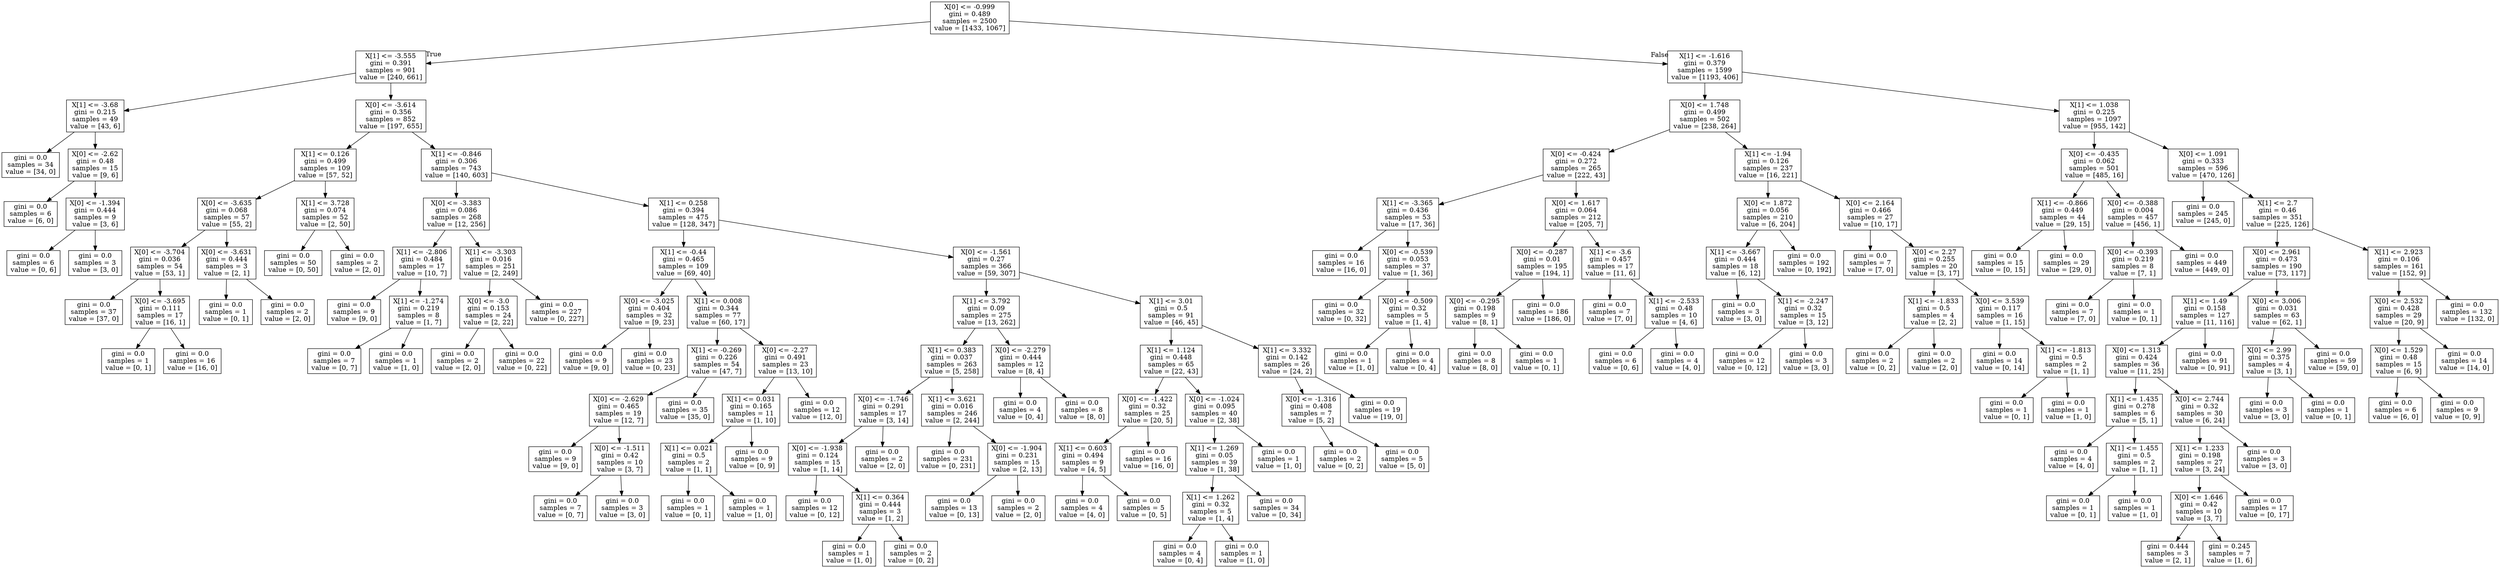 digraph Tree {
node [shape=box] ;
0 [label="X[0] <= -0.999\ngini = 0.489\nsamples = 2500\nvalue = [1433, 1067]"] ;
1 [label="X[1] <= -3.555\ngini = 0.391\nsamples = 901\nvalue = [240, 661]"] ;
0 -> 1 [labeldistance=2.5, labelangle=45, headlabel="True"] ;
2 [label="X[1] <= -3.68\ngini = 0.215\nsamples = 49\nvalue = [43, 6]"] ;
1 -> 2 ;
3 [label="gini = 0.0\nsamples = 34\nvalue = [34, 0]"] ;
2 -> 3 ;
4 [label="X[0] <= -2.62\ngini = 0.48\nsamples = 15\nvalue = [9, 6]"] ;
2 -> 4 ;
5 [label="gini = 0.0\nsamples = 6\nvalue = [6, 0]"] ;
4 -> 5 ;
6 [label="X[0] <= -1.394\ngini = 0.444\nsamples = 9\nvalue = [3, 6]"] ;
4 -> 6 ;
7 [label="gini = 0.0\nsamples = 6\nvalue = [0, 6]"] ;
6 -> 7 ;
8 [label="gini = 0.0\nsamples = 3\nvalue = [3, 0]"] ;
6 -> 8 ;
9 [label="X[0] <= -3.614\ngini = 0.356\nsamples = 852\nvalue = [197, 655]"] ;
1 -> 9 ;
10 [label="X[1] <= 0.126\ngini = 0.499\nsamples = 109\nvalue = [57, 52]"] ;
9 -> 10 ;
11 [label="X[0] <= -3.635\ngini = 0.068\nsamples = 57\nvalue = [55, 2]"] ;
10 -> 11 ;
12 [label="X[0] <= -3.704\ngini = 0.036\nsamples = 54\nvalue = [53, 1]"] ;
11 -> 12 ;
13 [label="gini = 0.0\nsamples = 37\nvalue = [37, 0]"] ;
12 -> 13 ;
14 [label="X[0] <= -3.695\ngini = 0.111\nsamples = 17\nvalue = [16, 1]"] ;
12 -> 14 ;
15 [label="gini = 0.0\nsamples = 1\nvalue = [0, 1]"] ;
14 -> 15 ;
16 [label="gini = 0.0\nsamples = 16\nvalue = [16, 0]"] ;
14 -> 16 ;
17 [label="X[0] <= -3.631\ngini = 0.444\nsamples = 3\nvalue = [2, 1]"] ;
11 -> 17 ;
18 [label="gini = 0.0\nsamples = 1\nvalue = [0, 1]"] ;
17 -> 18 ;
19 [label="gini = 0.0\nsamples = 2\nvalue = [2, 0]"] ;
17 -> 19 ;
20 [label="X[1] <= 3.728\ngini = 0.074\nsamples = 52\nvalue = [2, 50]"] ;
10 -> 20 ;
21 [label="gini = 0.0\nsamples = 50\nvalue = [0, 50]"] ;
20 -> 21 ;
22 [label="gini = 0.0\nsamples = 2\nvalue = [2, 0]"] ;
20 -> 22 ;
23 [label="X[1] <= -0.846\ngini = 0.306\nsamples = 743\nvalue = [140, 603]"] ;
9 -> 23 ;
24 [label="X[0] <= -3.383\ngini = 0.086\nsamples = 268\nvalue = [12, 256]"] ;
23 -> 24 ;
25 [label="X[1] <= -2.806\ngini = 0.484\nsamples = 17\nvalue = [10, 7]"] ;
24 -> 25 ;
26 [label="gini = 0.0\nsamples = 9\nvalue = [9, 0]"] ;
25 -> 26 ;
27 [label="X[1] <= -1.274\ngini = 0.219\nsamples = 8\nvalue = [1, 7]"] ;
25 -> 27 ;
28 [label="gini = 0.0\nsamples = 7\nvalue = [0, 7]"] ;
27 -> 28 ;
29 [label="gini = 0.0\nsamples = 1\nvalue = [1, 0]"] ;
27 -> 29 ;
30 [label="X[1] <= -3.303\ngini = 0.016\nsamples = 251\nvalue = [2, 249]"] ;
24 -> 30 ;
31 [label="X[0] <= -3.0\ngini = 0.153\nsamples = 24\nvalue = [2, 22]"] ;
30 -> 31 ;
32 [label="gini = 0.0\nsamples = 2\nvalue = [2, 0]"] ;
31 -> 32 ;
33 [label="gini = 0.0\nsamples = 22\nvalue = [0, 22]"] ;
31 -> 33 ;
34 [label="gini = 0.0\nsamples = 227\nvalue = [0, 227]"] ;
30 -> 34 ;
35 [label="X[1] <= 0.258\ngini = 0.394\nsamples = 475\nvalue = [128, 347]"] ;
23 -> 35 ;
36 [label="X[1] <= -0.44\ngini = 0.465\nsamples = 109\nvalue = [69, 40]"] ;
35 -> 36 ;
37 [label="X[0] <= -3.025\ngini = 0.404\nsamples = 32\nvalue = [9, 23]"] ;
36 -> 37 ;
38 [label="gini = 0.0\nsamples = 9\nvalue = [9, 0]"] ;
37 -> 38 ;
39 [label="gini = 0.0\nsamples = 23\nvalue = [0, 23]"] ;
37 -> 39 ;
40 [label="X[1] <= 0.008\ngini = 0.344\nsamples = 77\nvalue = [60, 17]"] ;
36 -> 40 ;
41 [label="X[1] <= -0.269\ngini = 0.226\nsamples = 54\nvalue = [47, 7]"] ;
40 -> 41 ;
42 [label="X[0] <= -2.629\ngini = 0.465\nsamples = 19\nvalue = [12, 7]"] ;
41 -> 42 ;
43 [label="gini = 0.0\nsamples = 9\nvalue = [9, 0]"] ;
42 -> 43 ;
44 [label="X[0] <= -1.511\ngini = 0.42\nsamples = 10\nvalue = [3, 7]"] ;
42 -> 44 ;
45 [label="gini = 0.0\nsamples = 7\nvalue = [0, 7]"] ;
44 -> 45 ;
46 [label="gini = 0.0\nsamples = 3\nvalue = [3, 0]"] ;
44 -> 46 ;
47 [label="gini = 0.0\nsamples = 35\nvalue = [35, 0]"] ;
41 -> 47 ;
48 [label="X[0] <= -2.27\ngini = 0.491\nsamples = 23\nvalue = [13, 10]"] ;
40 -> 48 ;
49 [label="X[1] <= 0.031\ngini = 0.165\nsamples = 11\nvalue = [1, 10]"] ;
48 -> 49 ;
50 [label="X[1] <= 0.021\ngini = 0.5\nsamples = 2\nvalue = [1, 1]"] ;
49 -> 50 ;
51 [label="gini = 0.0\nsamples = 1\nvalue = [0, 1]"] ;
50 -> 51 ;
52 [label="gini = 0.0\nsamples = 1\nvalue = [1, 0]"] ;
50 -> 52 ;
53 [label="gini = 0.0\nsamples = 9\nvalue = [0, 9]"] ;
49 -> 53 ;
54 [label="gini = 0.0\nsamples = 12\nvalue = [12, 0]"] ;
48 -> 54 ;
55 [label="X[0] <= -1.561\ngini = 0.27\nsamples = 366\nvalue = [59, 307]"] ;
35 -> 55 ;
56 [label="X[1] <= 3.792\ngini = 0.09\nsamples = 275\nvalue = [13, 262]"] ;
55 -> 56 ;
57 [label="X[1] <= 0.383\ngini = 0.037\nsamples = 263\nvalue = [5, 258]"] ;
56 -> 57 ;
58 [label="X[0] <= -1.746\ngini = 0.291\nsamples = 17\nvalue = [3, 14]"] ;
57 -> 58 ;
59 [label="X[0] <= -1.938\ngini = 0.124\nsamples = 15\nvalue = [1, 14]"] ;
58 -> 59 ;
60 [label="gini = 0.0\nsamples = 12\nvalue = [0, 12]"] ;
59 -> 60 ;
61 [label="X[1] <= 0.364\ngini = 0.444\nsamples = 3\nvalue = [1, 2]"] ;
59 -> 61 ;
62 [label="gini = 0.0\nsamples = 1\nvalue = [1, 0]"] ;
61 -> 62 ;
63 [label="gini = 0.0\nsamples = 2\nvalue = [0, 2]"] ;
61 -> 63 ;
64 [label="gini = 0.0\nsamples = 2\nvalue = [2, 0]"] ;
58 -> 64 ;
65 [label="X[1] <= 3.621\ngini = 0.016\nsamples = 246\nvalue = [2, 244]"] ;
57 -> 65 ;
66 [label="gini = 0.0\nsamples = 231\nvalue = [0, 231]"] ;
65 -> 66 ;
67 [label="X[0] <= -1.904\ngini = 0.231\nsamples = 15\nvalue = [2, 13]"] ;
65 -> 67 ;
68 [label="gini = 0.0\nsamples = 13\nvalue = [0, 13]"] ;
67 -> 68 ;
69 [label="gini = 0.0\nsamples = 2\nvalue = [2, 0]"] ;
67 -> 69 ;
70 [label="X[0] <= -2.279\ngini = 0.444\nsamples = 12\nvalue = [8, 4]"] ;
56 -> 70 ;
71 [label="gini = 0.0\nsamples = 4\nvalue = [0, 4]"] ;
70 -> 71 ;
72 [label="gini = 0.0\nsamples = 8\nvalue = [8, 0]"] ;
70 -> 72 ;
73 [label="X[1] <= 3.01\ngini = 0.5\nsamples = 91\nvalue = [46, 45]"] ;
55 -> 73 ;
74 [label="X[1] <= 1.124\ngini = 0.448\nsamples = 65\nvalue = [22, 43]"] ;
73 -> 74 ;
75 [label="X[0] <= -1.422\ngini = 0.32\nsamples = 25\nvalue = [20, 5]"] ;
74 -> 75 ;
76 [label="X[1] <= 0.603\ngini = 0.494\nsamples = 9\nvalue = [4, 5]"] ;
75 -> 76 ;
77 [label="gini = 0.0\nsamples = 4\nvalue = [4, 0]"] ;
76 -> 77 ;
78 [label="gini = 0.0\nsamples = 5\nvalue = [0, 5]"] ;
76 -> 78 ;
79 [label="gini = 0.0\nsamples = 16\nvalue = [16, 0]"] ;
75 -> 79 ;
80 [label="X[0] <= -1.024\ngini = 0.095\nsamples = 40\nvalue = [2, 38]"] ;
74 -> 80 ;
81 [label="X[1] <= 1.269\ngini = 0.05\nsamples = 39\nvalue = [1, 38]"] ;
80 -> 81 ;
82 [label="X[1] <= 1.262\ngini = 0.32\nsamples = 5\nvalue = [1, 4]"] ;
81 -> 82 ;
83 [label="gini = 0.0\nsamples = 4\nvalue = [0, 4]"] ;
82 -> 83 ;
84 [label="gini = 0.0\nsamples = 1\nvalue = [1, 0]"] ;
82 -> 84 ;
85 [label="gini = 0.0\nsamples = 34\nvalue = [0, 34]"] ;
81 -> 85 ;
86 [label="gini = 0.0\nsamples = 1\nvalue = [1, 0]"] ;
80 -> 86 ;
87 [label="X[1] <= 3.332\ngini = 0.142\nsamples = 26\nvalue = [24, 2]"] ;
73 -> 87 ;
88 [label="X[0] <= -1.316\ngini = 0.408\nsamples = 7\nvalue = [5, 2]"] ;
87 -> 88 ;
89 [label="gini = 0.0\nsamples = 2\nvalue = [0, 2]"] ;
88 -> 89 ;
90 [label="gini = 0.0\nsamples = 5\nvalue = [5, 0]"] ;
88 -> 90 ;
91 [label="gini = 0.0\nsamples = 19\nvalue = [19, 0]"] ;
87 -> 91 ;
92 [label="X[1] <= -1.616\ngini = 0.379\nsamples = 1599\nvalue = [1193, 406]"] ;
0 -> 92 [labeldistance=2.5, labelangle=-45, headlabel="False"] ;
93 [label="X[0] <= 1.748\ngini = 0.499\nsamples = 502\nvalue = [238, 264]"] ;
92 -> 93 ;
94 [label="X[0] <= -0.424\ngini = 0.272\nsamples = 265\nvalue = [222, 43]"] ;
93 -> 94 ;
95 [label="X[1] <= -3.365\ngini = 0.436\nsamples = 53\nvalue = [17, 36]"] ;
94 -> 95 ;
96 [label="gini = 0.0\nsamples = 16\nvalue = [16, 0]"] ;
95 -> 96 ;
97 [label="X[0] <= -0.539\ngini = 0.053\nsamples = 37\nvalue = [1, 36]"] ;
95 -> 97 ;
98 [label="gini = 0.0\nsamples = 32\nvalue = [0, 32]"] ;
97 -> 98 ;
99 [label="X[0] <= -0.509\ngini = 0.32\nsamples = 5\nvalue = [1, 4]"] ;
97 -> 99 ;
100 [label="gini = 0.0\nsamples = 1\nvalue = [1, 0]"] ;
99 -> 100 ;
101 [label="gini = 0.0\nsamples = 4\nvalue = [0, 4]"] ;
99 -> 101 ;
102 [label="X[0] <= 1.617\ngini = 0.064\nsamples = 212\nvalue = [205, 7]"] ;
94 -> 102 ;
103 [label="X[0] <= -0.287\ngini = 0.01\nsamples = 195\nvalue = [194, 1]"] ;
102 -> 103 ;
104 [label="X[0] <= -0.295\ngini = 0.198\nsamples = 9\nvalue = [8, 1]"] ;
103 -> 104 ;
105 [label="gini = 0.0\nsamples = 8\nvalue = [8, 0]"] ;
104 -> 105 ;
106 [label="gini = 0.0\nsamples = 1\nvalue = [0, 1]"] ;
104 -> 106 ;
107 [label="gini = 0.0\nsamples = 186\nvalue = [186, 0]"] ;
103 -> 107 ;
108 [label="X[1] <= -3.6\ngini = 0.457\nsamples = 17\nvalue = [11, 6]"] ;
102 -> 108 ;
109 [label="gini = 0.0\nsamples = 7\nvalue = [7, 0]"] ;
108 -> 109 ;
110 [label="X[1] <= -2.533\ngini = 0.48\nsamples = 10\nvalue = [4, 6]"] ;
108 -> 110 ;
111 [label="gini = 0.0\nsamples = 6\nvalue = [0, 6]"] ;
110 -> 111 ;
112 [label="gini = 0.0\nsamples = 4\nvalue = [4, 0]"] ;
110 -> 112 ;
113 [label="X[1] <= -1.94\ngini = 0.126\nsamples = 237\nvalue = [16, 221]"] ;
93 -> 113 ;
114 [label="X[0] <= 1.872\ngini = 0.056\nsamples = 210\nvalue = [6, 204]"] ;
113 -> 114 ;
115 [label="X[1] <= -3.667\ngini = 0.444\nsamples = 18\nvalue = [6, 12]"] ;
114 -> 115 ;
116 [label="gini = 0.0\nsamples = 3\nvalue = [3, 0]"] ;
115 -> 116 ;
117 [label="X[1] <= -2.247\ngini = 0.32\nsamples = 15\nvalue = [3, 12]"] ;
115 -> 117 ;
118 [label="gini = 0.0\nsamples = 12\nvalue = [0, 12]"] ;
117 -> 118 ;
119 [label="gini = 0.0\nsamples = 3\nvalue = [3, 0]"] ;
117 -> 119 ;
120 [label="gini = 0.0\nsamples = 192\nvalue = [0, 192]"] ;
114 -> 120 ;
121 [label="X[0] <= 2.164\ngini = 0.466\nsamples = 27\nvalue = [10, 17]"] ;
113 -> 121 ;
122 [label="gini = 0.0\nsamples = 7\nvalue = [7, 0]"] ;
121 -> 122 ;
123 [label="X[0] <= 2.27\ngini = 0.255\nsamples = 20\nvalue = [3, 17]"] ;
121 -> 123 ;
124 [label="X[1] <= -1.833\ngini = 0.5\nsamples = 4\nvalue = [2, 2]"] ;
123 -> 124 ;
125 [label="gini = 0.0\nsamples = 2\nvalue = [0, 2]"] ;
124 -> 125 ;
126 [label="gini = 0.0\nsamples = 2\nvalue = [2, 0]"] ;
124 -> 126 ;
127 [label="X[0] <= 3.539\ngini = 0.117\nsamples = 16\nvalue = [1, 15]"] ;
123 -> 127 ;
128 [label="gini = 0.0\nsamples = 14\nvalue = [0, 14]"] ;
127 -> 128 ;
129 [label="X[1] <= -1.813\ngini = 0.5\nsamples = 2\nvalue = [1, 1]"] ;
127 -> 129 ;
130 [label="gini = 0.0\nsamples = 1\nvalue = [0, 1]"] ;
129 -> 130 ;
131 [label="gini = 0.0\nsamples = 1\nvalue = [1, 0]"] ;
129 -> 131 ;
132 [label="X[1] <= 1.038\ngini = 0.225\nsamples = 1097\nvalue = [955, 142]"] ;
92 -> 132 ;
133 [label="X[0] <= -0.435\ngini = 0.062\nsamples = 501\nvalue = [485, 16]"] ;
132 -> 133 ;
134 [label="X[1] <= -0.866\ngini = 0.449\nsamples = 44\nvalue = [29, 15]"] ;
133 -> 134 ;
135 [label="gini = 0.0\nsamples = 15\nvalue = [0, 15]"] ;
134 -> 135 ;
136 [label="gini = 0.0\nsamples = 29\nvalue = [29, 0]"] ;
134 -> 136 ;
137 [label="X[0] <= -0.388\ngini = 0.004\nsamples = 457\nvalue = [456, 1]"] ;
133 -> 137 ;
138 [label="X[0] <= -0.393\ngini = 0.219\nsamples = 8\nvalue = [7, 1]"] ;
137 -> 138 ;
139 [label="gini = 0.0\nsamples = 7\nvalue = [7, 0]"] ;
138 -> 139 ;
140 [label="gini = 0.0\nsamples = 1\nvalue = [0, 1]"] ;
138 -> 140 ;
141 [label="gini = 0.0\nsamples = 449\nvalue = [449, 0]"] ;
137 -> 141 ;
142 [label="X[0] <= 1.091\ngini = 0.333\nsamples = 596\nvalue = [470, 126]"] ;
132 -> 142 ;
143 [label="gini = 0.0\nsamples = 245\nvalue = [245, 0]"] ;
142 -> 143 ;
144 [label="X[1] <= 2.7\ngini = 0.46\nsamples = 351\nvalue = [225, 126]"] ;
142 -> 144 ;
145 [label="X[0] <= 2.961\ngini = 0.473\nsamples = 190\nvalue = [73, 117]"] ;
144 -> 145 ;
146 [label="X[1] <= 1.49\ngini = 0.158\nsamples = 127\nvalue = [11, 116]"] ;
145 -> 146 ;
147 [label="X[0] <= 1.313\ngini = 0.424\nsamples = 36\nvalue = [11, 25]"] ;
146 -> 147 ;
148 [label="X[1] <= 1.435\ngini = 0.278\nsamples = 6\nvalue = [5, 1]"] ;
147 -> 148 ;
149 [label="gini = 0.0\nsamples = 4\nvalue = [4, 0]"] ;
148 -> 149 ;
150 [label="X[1] <= 1.455\ngini = 0.5\nsamples = 2\nvalue = [1, 1]"] ;
148 -> 150 ;
151 [label="gini = 0.0\nsamples = 1\nvalue = [0, 1]"] ;
150 -> 151 ;
152 [label="gini = 0.0\nsamples = 1\nvalue = [1, 0]"] ;
150 -> 152 ;
153 [label="X[0] <= 2.744\ngini = 0.32\nsamples = 30\nvalue = [6, 24]"] ;
147 -> 153 ;
154 [label="X[1] <= 1.233\ngini = 0.198\nsamples = 27\nvalue = [3, 24]"] ;
153 -> 154 ;
155 [label="X[0] <= 1.646\ngini = 0.42\nsamples = 10\nvalue = [3, 7]"] ;
154 -> 155 ;
156 [label="gini = 0.444\nsamples = 3\nvalue = [2, 1]"] ;
155 -> 156 ;
157 [label="gini = 0.245\nsamples = 7\nvalue = [1, 6]"] ;
155 -> 157 ;
158 [label="gini = 0.0\nsamples = 17\nvalue = [0, 17]"] ;
154 -> 158 ;
159 [label="gini = 0.0\nsamples = 3\nvalue = [3, 0]"] ;
153 -> 159 ;
160 [label="gini = 0.0\nsamples = 91\nvalue = [0, 91]"] ;
146 -> 160 ;
161 [label="X[0] <= 3.006\ngini = 0.031\nsamples = 63\nvalue = [62, 1]"] ;
145 -> 161 ;
162 [label="X[0] <= 2.99\ngini = 0.375\nsamples = 4\nvalue = [3, 1]"] ;
161 -> 162 ;
163 [label="gini = 0.0\nsamples = 3\nvalue = [3, 0]"] ;
162 -> 163 ;
164 [label="gini = 0.0\nsamples = 1\nvalue = [0, 1]"] ;
162 -> 164 ;
165 [label="gini = 0.0\nsamples = 59\nvalue = [59, 0]"] ;
161 -> 165 ;
166 [label="X[1] <= 2.923\ngini = 0.106\nsamples = 161\nvalue = [152, 9]"] ;
144 -> 166 ;
167 [label="X[0] <= 2.532\ngini = 0.428\nsamples = 29\nvalue = [20, 9]"] ;
166 -> 167 ;
168 [label="X[0] <= 1.529\ngini = 0.48\nsamples = 15\nvalue = [6, 9]"] ;
167 -> 168 ;
169 [label="gini = 0.0\nsamples = 6\nvalue = [6, 0]"] ;
168 -> 169 ;
170 [label="gini = 0.0\nsamples = 9\nvalue = [0, 9]"] ;
168 -> 170 ;
171 [label="gini = 0.0\nsamples = 14\nvalue = [14, 0]"] ;
167 -> 171 ;
172 [label="gini = 0.0\nsamples = 132\nvalue = [132, 0]"] ;
166 -> 172 ;
}